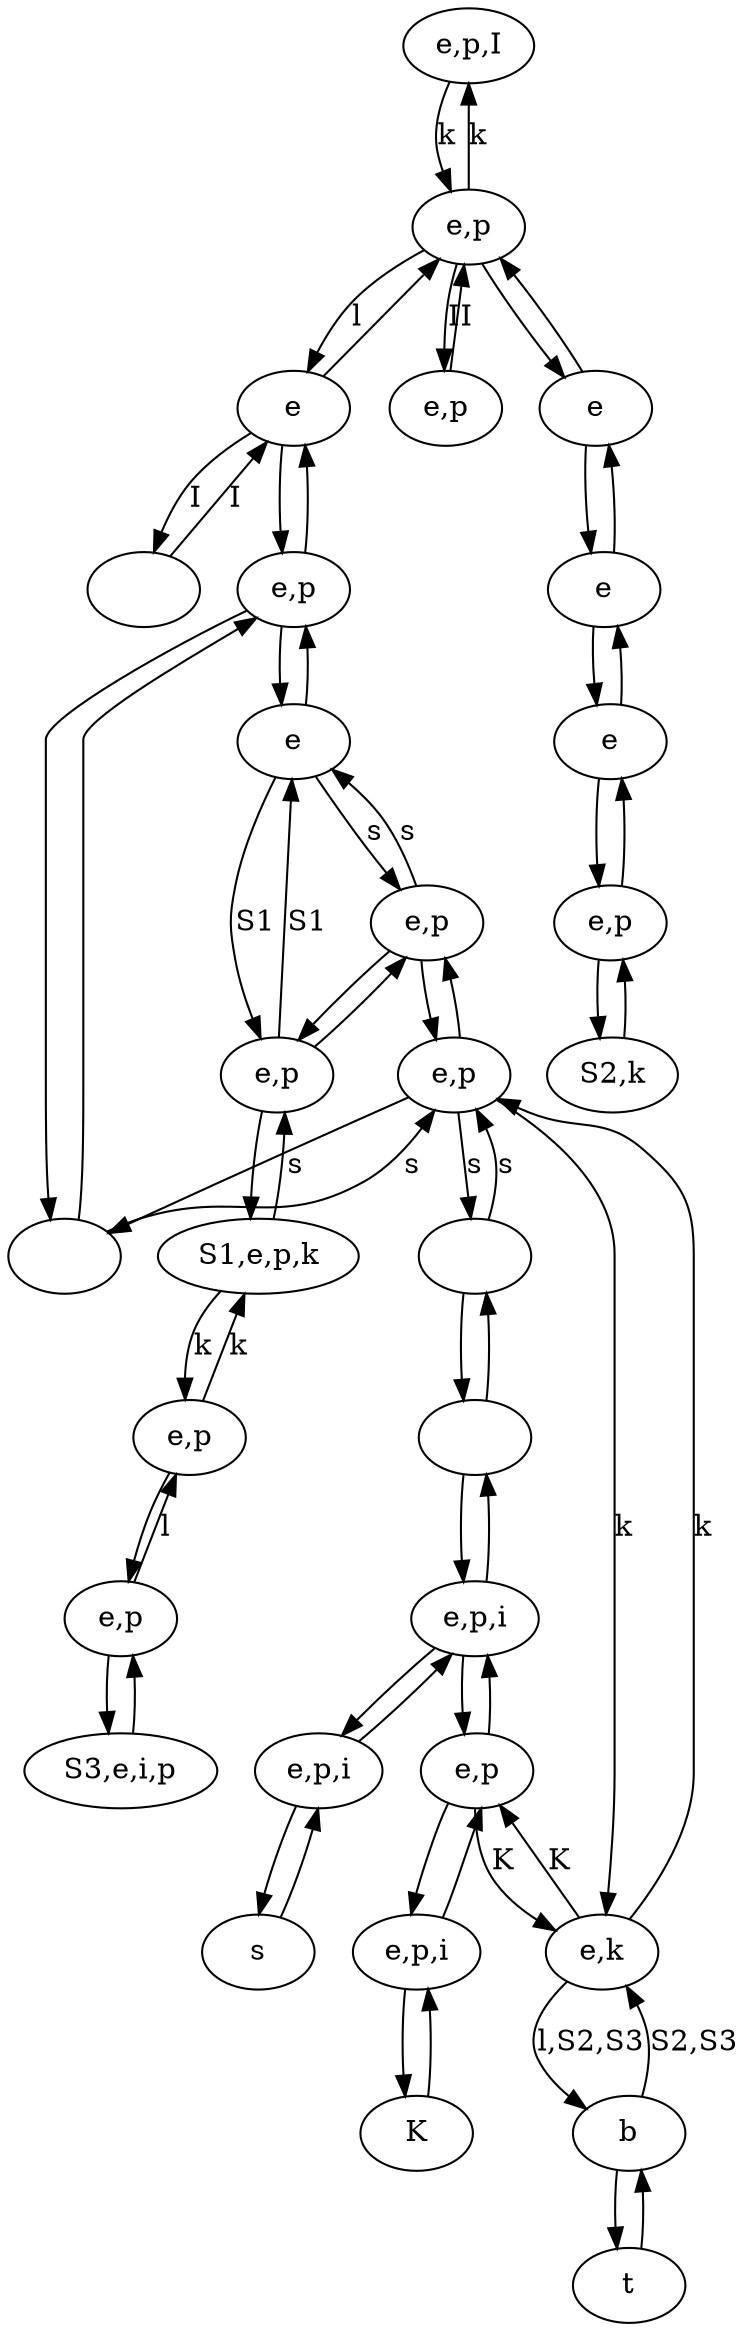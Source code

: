 digraph {
0 [label="e,p,I"]
1 [label="e,p"]
2 [label=""]
3 [label="e"]
4 [label="b"]
5 [label="t"]
6 [label="e,p"]
7 [label="e"]
8 [label="e"]
9 [label="e,p,i"]
10 [label="K"]
11 [label=""]
12 [label="e,p,i"]
13 [label="e,p,i"]
14 [label="e,p"]
15 [label=""]
16 [label="s"]
17 [label=""]
18 [label="e,p"]
19 [label="e,p"]
20 [label="e,k"]
21 [label="e,p"]
22 [label="e,p"]
23 [label="e"]
24 [label="S1,e,p,k"]
25 [label="e,p"]
26 [label="e"]
27 [label="e,p"]
28 [label="e,p"]
29 [label="S3,e,i,p"]
30 [label="S2,k"]
16 -> 9 [label=""]
9 -> 16 [label=""]
9 -> 12 [label=""]
12 -> 9 [label=""]
12 -> 11 [label=""]
11 -> 12 [label=""]
11 -> 15 [label=""]
15 -> 11 [label=""]
12 -> 14 [label=""]
14 -> 12 [label=""]
14 -> 13 [label=""]
13 -> 14 [label=""]
13 -> 10 [label=""]
10 -> 13 [label=""]
18 -> 22 [label=""]
22 -> 18 [label=""]
22 -> 21 [label=""]
21 -> 22 [label=""]
21 -> 24 [label=""]
24 -> 21 [label=""]
29 -> 28 [label=""]
28 -> 29 [label=""]
4 -> 5 [label=""]
5 -> 4 [label=""]
7 -> 1 [label=""]
1 -> 7 [label=""]
7 -> 8 [label=""]
8 -> 7 [label=""]
14 -> 20 [label="K"]
20 -> 14 [label="K"]
20 -> 18 [label="k"]
18 -> 20 [label="k"]
24 -> 27 [label="k"]
27 -> 24 [label="k"]
8 -> 26 [label=""]
26 -> 8 [label=""]
26 -> 25 [label=""]
25 -> 26 [label=""]
25 -> 30 [label=""]
30 -> 25 [label=""]
0 -> 1 [label="k"]
1 -> 0 [label="k"]
21 -> 23 [label="S1"]
23 -> 21 [label="S1"]
20 -> 4 [label="l,S2,S3"]
4 -> 20 [label="S2,S3"]
19 -> 17 [label=""]
17 -> 19 [label=""]
17 -> 18 [label="s"]
18 -> 17 [label="s"]
15 -> 18 [label="s"]
18 -> 15 [label="s"]
22 -> 23 [label="s"]
23 -> 22 [label="s"]
23 -> 19 [label=""]
19 -> 23 [label=""]
1 -> 6 [label="I"]
6 -> 1 [label="I"]
2 -> 3 [label="I"]
3 -> 2 [label="I"]
3 -> 1 [label=""]
1 -> 3 [label="l"]
27 -> 28 [label=""]
28 -> 27 [label="l"]
19 -> 3 [label=""]
3 -> 19 [label=""]
}
